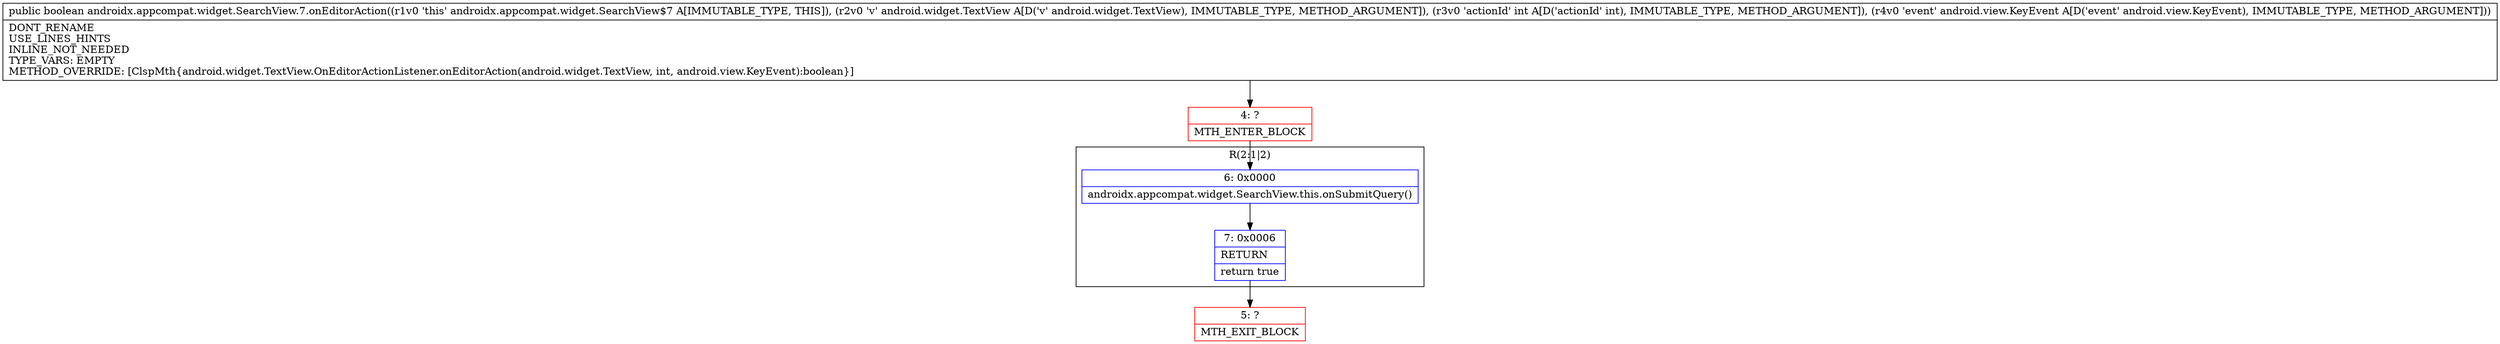 digraph "CFG forandroidx.appcompat.widget.SearchView.7.onEditorAction(Landroid\/widget\/TextView;ILandroid\/view\/KeyEvent;)Z" {
subgraph cluster_Region_307551929 {
label = "R(2:1|2)";
node [shape=record,color=blue];
Node_6 [shape=record,label="{6\:\ 0x0000|androidx.appcompat.widget.SearchView.this.onSubmitQuery()\l}"];
Node_7 [shape=record,label="{7\:\ 0x0006|RETURN\l|return true\l}"];
}
Node_4 [shape=record,color=red,label="{4\:\ ?|MTH_ENTER_BLOCK\l}"];
Node_5 [shape=record,color=red,label="{5\:\ ?|MTH_EXIT_BLOCK\l}"];
MethodNode[shape=record,label="{public boolean androidx.appcompat.widget.SearchView.7.onEditorAction((r1v0 'this' androidx.appcompat.widget.SearchView$7 A[IMMUTABLE_TYPE, THIS]), (r2v0 'v' android.widget.TextView A[D('v' android.widget.TextView), IMMUTABLE_TYPE, METHOD_ARGUMENT]), (r3v0 'actionId' int A[D('actionId' int), IMMUTABLE_TYPE, METHOD_ARGUMENT]), (r4v0 'event' android.view.KeyEvent A[D('event' android.view.KeyEvent), IMMUTABLE_TYPE, METHOD_ARGUMENT]))  | DONT_RENAME\lUSE_LINES_HINTS\lINLINE_NOT_NEEDED\lTYPE_VARS: EMPTY\lMETHOD_OVERRIDE: [ClspMth\{android.widget.TextView.OnEditorActionListener.onEditorAction(android.widget.TextView, int, android.view.KeyEvent):boolean\}]\l}"];
MethodNode -> Node_4;Node_6 -> Node_7;
Node_7 -> Node_5;
Node_4 -> Node_6;
}

